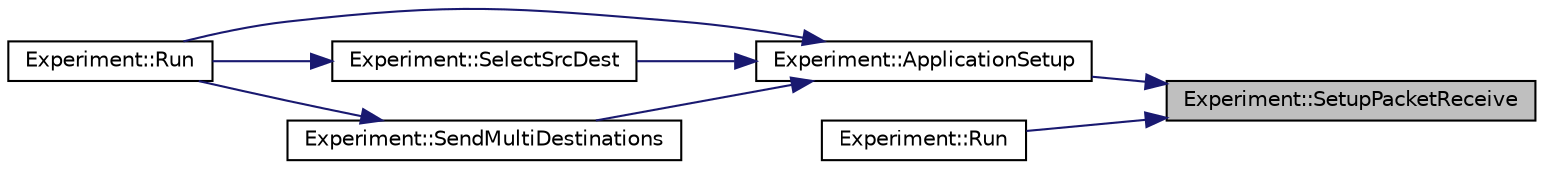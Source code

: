 digraph "Experiment::SetupPacketReceive"
{
 // LATEX_PDF_SIZE
  edge [fontname="Helvetica",fontsize="10",labelfontname="Helvetica",labelfontsize="10"];
  node [fontname="Helvetica",fontsize="10",shape=record];
  rankdir="RL";
  Node1 [label="Experiment::SetupPacketReceive",height=0.2,width=0.4,color="black", fillcolor="grey75", style="filled", fontcolor="black",tooltip=" "];
  Node1 -> Node2 [dir="back",color="midnightblue",fontsize="10",style="solid",fontname="Helvetica"];
  Node2 [label="Experiment::ApplicationSetup",height=0.2,width=0.4,color="black", fillcolor="white", style="filled",URL="$class_experiment.html#a0c145155d22ceb28f2296a4450c656d5",tooltip=" "];
  Node2 -> Node3 [dir="back",color="midnightblue",fontsize="10",style="solid",fontname="Helvetica"];
  Node3 [label="Experiment::Run",height=0.2,width=0.4,color="black", fillcolor="white", style="filled",URL="$class_experiment.html#a285438b7f699a66739293558a6ba0456",tooltip=" "];
  Node2 -> Node4 [dir="back",color="midnightblue",fontsize="10",style="solid",fontname="Helvetica"];
  Node4 [label="Experiment::SelectSrcDest",height=0.2,width=0.4,color="black", fillcolor="white", style="filled",URL="$class_experiment.html#a42f7bd2707539699356bcd94558bed82",tooltip="Sources and destinations are randomly selected such that a node may be the source for multiple destin..."];
  Node4 -> Node3 [dir="back",color="midnightblue",fontsize="10",style="solid",fontname="Helvetica"];
  Node2 -> Node5 [dir="back",color="midnightblue",fontsize="10",style="solid",fontname="Helvetica"];
  Node5 [label="Experiment::SendMultiDestinations",height=0.2,width=0.4,color="black", fillcolor="white", style="filled",URL="$class_experiment.html#acf11a56aa7fb70ab2018565ac66cc351",tooltip="A sender node will set up a flow to each of the its neighbors in its quadrant randomly."];
  Node5 -> Node3 [dir="back",color="midnightblue",fontsize="10",style="solid",fontname="Helvetica"];
  Node1 -> Node6 [dir="back",color="midnightblue",fontsize="10",style="solid",fontname="Helvetica"];
  Node6 [label="Experiment::Run",height=0.2,width=0.4,color="black", fillcolor="white", style="filled",URL="$class_experiment.html#a15cdba434e2674b0c59485bd2a94cb72",tooltip=" "];
}
